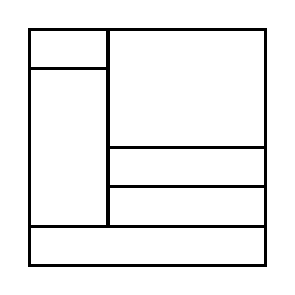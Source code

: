 \begin{tikzpicture}[very thick, scale=.5]
    \draw (0,5) rectangle (2,6);
    \draw (0,1) rectangle (2,5);
    \draw (2,3) rectangle (6,6);
    \draw (2,2) rectangle (6,3);
    \draw (2,1) rectangle (6,2);
    \draw (0,0) rectangle (6,1);
\end{tikzpicture}
